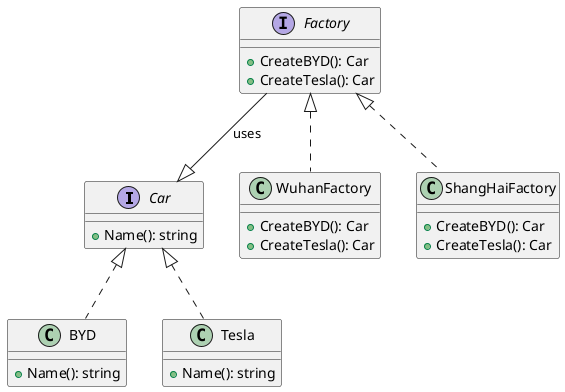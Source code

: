 @startuml FactoryMethodPattern

interface Car {
    + Name(): string
}

class BYD {
    + Name(): string
}

class Tesla {
    + Name(): string
}

Car <|.. BYD
Car <|.. Tesla

interface Factory {
    + CreateBYD(): Car
    + CreateTesla(): Car
}

class WuhanFactory {
    + CreateBYD(): Car
    + CreateTesla(): Car
}

class ShangHaiFactory {
    + CreateBYD(): Car
    + CreateTesla(): Car
}

Factory <|.. WuhanFactory
Factory <|.. ShangHaiFactory

Factory -down-|> Car : uses

@enduml
